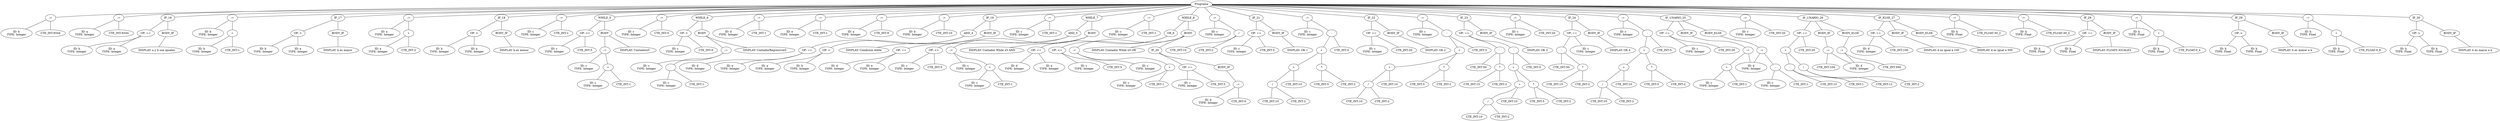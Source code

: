 graph G {nodo_programa [label="Programa"]
nodo_896431165 [label=":="]
nodo_programa -- nodo_896431165
nodo_527701092 [label="ID: b
TYPE: Integer"]
nodo_896431165 -- nodo_527701092
nodo_760019815 [label="CTE_INT:6544"]
nodo_896431165 -- nodo_760019815
nodo_1648900282 [label=":="]
nodo_programa -- nodo_1648900282
nodo_616654674 [label="ID: a
TYPE: Integer"]
nodo_1648900282 -- nodo_616654674
nodo_455704730 [label="CTE_INT:6544"]
nodo_1648900282 -- nodo_455704730
nodo_1375000411 [label="IF_16"]
nodo_programa -- nodo_1375000411
nodo_1569635033 [label="OP: =="]
nodo_1375000411 -- nodo_1569635033
nodo_183815330 [label="ID: b
TYPE: Integer"]
nodo_1569635033 -- nodo_183815330
nodo_2102234280 [label="ID: a
TYPE: Integer"]
nodo_1569635033 -- nodo_2102234280
nodo_1517357110 [label="BODY_IF"]
nodo_1375000411 -- nodo_1517357110
nodo_1912678867 [label="DISPLAY: a y b son iguales"]
nodo_1517357110 -- nodo_1912678867
nodo_1581017837 [label=":="]
nodo_programa -- nodo_1581017837
nodo_1334154574 [label="ID: b
TYPE: Integer"]
nodo_1581017837 -- nodo_1334154574
nodo_493294640 [label="+"]
nodo_1581017837 -- nodo_493294640
nodo_1716779518 [label="ID: b
TYPE: Integer"]
nodo_493294640 -- nodo_1716779518
nodo_1527090395 [label="CTE_INT:1"]
nodo_493294640 -- nodo_1527090395
nodo_944332048 [label="IF_17"]
nodo_programa -- nodo_944332048
nodo_1691324143 [label="OP: >"]
nodo_944332048 -- nodo_1691324143
nodo_324777465 [label="ID: b
TYPE: Integer"]
nodo_1691324143 -- nodo_324777465
nodo_1627970399 [label="ID: a
TYPE: Integer"]
nodo_1691324143 -- nodo_1627970399
nodo_749389875 [label="BODY_IF"]
nodo_944332048 -- nodo_749389875
nodo_873104319 [label="DISPLAY: b es mayor"]
nodo_749389875 -- nodo_873104319
nodo_2058357946 [label=":="]
nodo_programa -- nodo_2058357946
nodo_1564865168 [label="ID: a
TYPE: Integer"]
nodo_2058357946 -- nodo_1564865168
nodo_668222043 [label="+"]
nodo_2058357946 -- nodo_668222043
nodo_1201875557 [label="ID: a
TYPE: Integer"]
nodo_668222043 -- nodo_1201875557
nodo_1032596471 [label="CTE_INT:2"]
nodo_668222043 -- nodo_1032596471
nodo_1328521124 [label="IF_18"]
nodo_programa -- nodo_1328521124
nodo_348266922 [label="OP: <"]
nodo_1328521124 -- nodo_348266922
nodo_1221419862 [label="ID: b
TYPE: Integer"]
nodo_348266922 -- nodo_1221419862
nodo_2074875732 [label="ID: a
TYPE: Integer"]
nodo_348266922 -- nodo_2074875732
nodo_1463319163 [label="BODY_IF"]
nodo_1328521124 -- nodo_1463319163
nodo_1391644231 [label="DISPLAY: b es menor"]
nodo_1463319163 -- nodo_1391644231
nodo_1904656540 [label=":="]
nodo_programa -- nodo_1904656540
nodo_1787526991 [label="ID: c
TYPE: Integer"]
nodo_1904656540 -- nodo_1787526991
nodo_2129931207 [label="CTE_INT:1"]
nodo_1904656540 -- nodo_2129931207
nodo_984634024 [label="WHILE_5"]
nodo_programa -- nodo_984634024
nodo_1278582452 [label="OP: <="]
nodo_984634024 -- nodo_1278582452
nodo_322977510 [label="ID: c
TYPE: Integer"]
nodo_1278582452 -- nodo_322977510
nodo_727518004 [label="CTE_INT:5"]
nodo_1278582452 -- nodo_727518004
nodo_2034251498 [label="BODY"]
nodo_984634024 -- nodo_2034251498
nodo_434165576 [label=":="]
nodo_2034251498 -- nodo_434165576
nodo_189103516 [label="ID: c
TYPE: Integer"]
nodo_434165576 -- nodo_189103516
nodo_1216529259 [label="+"]
nodo_434165576 -- nodo_1216529259
nodo_814570487 [label="ID: c
TYPE: Integer"]
nodo_1216529259 -- nodo_814570487
nodo_793280569 [label="CTE_INT:1"]
nodo_1216529259 -- nodo_793280569
nodo_255963601 [label="DISPLAY: Contadorx5"]
nodo_2034251498 -- nodo_255963601
nodo_1367777993 [label=":="]
nodo_programa -- nodo_1367777993
nodo_185469421 [label="ID: c
TYPE: Integer"]
nodo_1367777993 -- nodo_185469421
nodo_1613498877 [label="CTE_INT:5"]
nodo_1367777993 -- nodo_1613498877
nodo_1650586384 [label="WHILE_6"]
nodo_programa -- nodo_1650586384
nodo_2100278577 [label="OP: >"]
nodo_1650586384 -- nodo_2100278577
nodo_2102147208 [label="ID: c
TYPE: Integer"]
nodo_2100278577 -- nodo_2102147208
nodo_274251074 [label="CTE_INT:0"]
nodo_2100278577 -- nodo_274251074
nodo_978091099 [label="BODY"]
nodo_1650586384 -- nodo_978091099
nodo_986365982 [label=":="]
nodo_978091099 -- nodo_986365982
nodo_643708855 [label="ID: c
TYPE: Integer"]
nodo_986365982 -- nodo_643708855
nodo_1941515411 [label="-"]
nodo_986365982 -- nodo_1941515411
nodo_709765147 [label="ID: c
TYPE: Integer"]
nodo_1941515411 -- nodo_709765147
nodo_1189664636 [label="CTE_INT:1"]
nodo_1941515411 -- nodo_1189664636
nodo_299676569 [label="DISPLAY: ContadorRegresivox5"]
nodo_978091099 -- nodo_299676569
nodo_733726853 [label=":="]
nodo_programa -- nodo_733726853
nodo_1894658841 [label="ID: d
TYPE: Integer"]
nodo_733726853 -- nodo_1894658841
nodo_1891457359 [label="CTE_INT:1"]
nodo_733726853 -- nodo_1891457359
nodo_76115130 [label=":="]
nodo_programa -- nodo_76115130
nodo_1904440142 [label="ID: e
TYPE: Integer"]
nodo_76115130 -- nodo_1904440142
nodo_1895096476 [label="CTE_INT:1"]
nodo_76115130 -- nodo_1895096476
nodo_1780066540 [label=":="]
nodo_programa -- nodo_1780066540
nodo_633009577 [label="ID: a
TYPE: Integer"]
nodo_1780066540 -- nodo_633009577
nodo_1330244435 [label="CTE_INT:9"]
nodo_1780066540 -- nodo_1330244435
nodo_418251302 [label=":="]
nodo_programa -- nodo_418251302
nodo_1058506527 [label="ID: b
TYPE: Integer"]
nodo_418251302 -- nodo_1058506527
nodo_1307716329 [label="CTE_INT:10"]
nodo_418251302 -- nodo_1307716329
nodo_1298223991 [label="IF_19"]
nodo_programa -- nodo_1298223991
nodo_628529103 [label="AND_4"]
nodo_1298223991 -- nodo_628529103
nodo_651875073 [label="OP: =="]
nodo_628529103 -- nodo_651875073
nodo_2049118289 [label="ID: d
TYPE: Integer"]
nodo_651875073 -- nodo_2049118289
nodo_1033768585 [label="ID: e
TYPE: Integer"]
nodo_651875073 -- nodo_1033768585
nodo_742862362 [label="OP: <"]
nodo_628529103 -- nodo_742862362
nodo_1559605832 [label="ID: a
TYPE: Integer"]
nodo_742862362 -- nodo_1559605832
nodo_1043763231 [label="ID: b
TYPE: Integer"]
nodo_742862362 -- nodo_1043763231
nodo_1930504982 [label="BODY_IF"]
nodo_1298223991 -- nodo_1930504982
nodo_1714678928 [label="DISPLAY: Condicion doble"]
nodo_1930504982 -- nodo_1714678928
nodo_388330988 [label=":="]
nodo_programa -- nodo_388330988
nodo_496609663 [label="ID: c
TYPE: Integer"]
nodo_388330988 -- nodo_496609663
nodo_1730836545 [label="CTE_INT:1"]
nodo_388330988 -- nodo_1730836545
nodo_511991640 [label="WHILE_7"]
nodo_programa -- nodo_511991640
nodo_573752177 [label="AND_5"]
nodo_511991640 -- nodo_573752177
nodo_1915765785 [label="OP: =="]
nodo_573752177 -- nodo_1915765785
nodo_1181532782 [label="ID: d
TYPE: Integer"]
nodo_1915765785 -- nodo_1181532782
nodo_2049846116 [label="ID: e
TYPE: Integer"]
nodo_1915765785 -- nodo_2049846116
nodo_1320371739 [label="OP: <="]
nodo_573752177 -- nodo_1320371739
nodo_1054065496 [label="ID: c
TYPE: Integer"]
nodo_1320371739 -- nodo_1054065496
nodo_512498014 [label="CTE_INT:5"]
nodo_1320371739 -- nodo_512498014
nodo_368211168 [label="BODY"]
nodo_511991640 -- nodo_368211168
nodo_1092975579 [label=":="]
nodo_368211168 -- nodo_1092975579
nodo_1640802724 [label="ID: c
TYPE: Integer"]
nodo_1092975579 -- nodo_1640802724
nodo_527702570 [label="+"]
nodo_1092975579 -- nodo_527702570
nodo_422000720 [label="ID: c
TYPE: Integer"]
nodo_527702570 -- nodo_422000720
nodo_1932944140 [label="CTE_INT:1"]
nodo_527702570 -- nodo_1932944140
nodo_1999861063 [label="DISPLAY: Contador While x5 AND"]
nodo_368211168 -- nodo_1999861063
nodo_1210684609 [label=":="]
nodo_programa -- nodo_1210684609
nodo_1760350252 [label="ID: c
TYPE: Integer"]
nodo_1210684609 -- nodo_1760350252
nodo_679665726 [label="CTE_INT:1"]
nodo_1210684609 -- nodo_679665726
nodo_1157046564 [label="WHILE_8"]
nodo_programa -- nodo_1157046564
nodo_1090271975 [label="OR_6"]
nodo_1157046564 -- nodo_1090271975
nodo_1310719844 [label="OP: =="]
nodo_1090271975 -- nodo_1310719844
nodo_1898145161 [label="ID: d
TYPE: Integer"]
nodo_1310719844 -- nodo_1898145161
nodo_203457672 [label="ID: e
TYPE: Integer"]
nodo_1310719844 -- nodo_203457672
nodo_757771497 [label="OP: <="]
nodo_1090271975 -- nodo_757771497
nodo_478122743 [label="ID: c
TYPE: Integer"]
nodo_757771497 -- nodo_478122743
nodo_1989845980 [label="CTE_INT:5"]
nodo_757771497 -- nodo_1989845980
nodo_2123787587 [label="BODY"]
nodo_1157046564 -- nodo_2123787587
nodo_111397788 [label=":="]
nodo_2123787587 -- nodo_111397788
nodo_1714096533 [label="ID: c
TYPE: Integer"]
nodo_111397788 -- nodo_1714096533
nodo_1158464207 [label="+"]
nodo_111397788 -- nodo_1158464207
nodo_138236760 [label="ID: c
TYPE: Integer"]
nodo_1158464207 -- nodo_138236760
nodo_282756840 [label="CTE_INT:1"]
nodo_1158464207 -- nodo_282756840
nodo_780354247 [label="DISPLAY: Contador While x5 OR"]
nodo_2123787587 -- nodo_780354247
nodo_221964130 [label="IF_20"]
nodo_2123787587 -- nodo_221964130
nodo_727114959 [label="OP: =="]
nodo_221964130 -- nodo_727114959
nodo_536288792 [label="ID: c
TYPE: Integer"]
nodo_727114959 -- nodo_536288792
nodo_1168964467 [label="CTE_INT:5"]
nodo_727114959 -- nodo_1168964467
nodo_1414676090 [label="BODY_IF"]
nodo_221964130 -- nodo_1414676090
nodo_1212078243 [label=":="]
nodo_1414676090 -- nodo_1212078243
nodo_1864239202 [label="ID: d
TYPE: Integer"]
nodo_1212078243 -- nodo_1864239202
nodo_1305153937 [label="CTE_INT:0"]
nodo_1212078243 -- nodo_1305153937
nodo_145704892 [label=":="]
nodo_programa -- nodo_145704892
nodo_921337290 [label="ID: c
TYPE: Integer"]
nodo_145704892 -- nodo_921337290
nodo_690499181 [label="/"]
nodo_145704892 -- nodo_690499181
nodo_1023079744 [label="CTE_INT:10"]
nodo_690499181 -- nodo_1023079744
nodo_1310382020 [label="CTE_INT:2"]
nodo_690499181 -- nodo_1310382020
nodo_737929184 [label="IF_21"]
nodo_programa -- nodo_737929184
nodo_687035000 [label="OP: =="]
nodo_737929184 -- nodo_687035000
nodo_810484821 [label="ID: c
TYPE: Integer"]
nodo_687035000 -- nodo_810484821
nodo_1149182299 [label="CTE_INT:5"]
nodo_687035000 -- nodo_1149182299
nodo_1078874943 [label="BODY_IF"]
nodo_737929184 -- nodo_1078874943
nodo_1922873820 [label="DISPLAY: OK 1"]
nodo_1078874943 -- nodo_1922873820
nodo_985233014 [label=":="]
nodo_programa -- nodo_985233014
nodo_133299587 [label="ID: c
TYPE: Integer"]
nodo_985233014 -- nodo_133299587
nodo_898925033 [label="-"]
nodo_985233014 -- nodo_898925033
nodo_575773918 [label="+"]
nodo_898925033 -- nodo_575773918
nodo_1403671588 [label="+"]
nodo_575773918 -- nodo_1403671588
nodo_1530902071 [label="/"]
nodo_1403671588 -- nodo_1530902071
nodo_1253437296 [label="CTE_INT:10"]
nodo_1530902071 -- nodo_1253437296
nodo_1689009556 [label="CTE_INT:2"]
nodo_1530902071 -- nodo_1689009556
nodo_1697013329 [label="CTE_INT:10"]
nodo_1403671588 -- nodo_1697013329
nodo_1125044940 [label="*"]
nodo_575773918 -- nodo_1125044940
nodo_639986610 [label="CTE_INT:5"]
nodo_1125044940 -- nodo_639986610
nodo_601928319 [label="CTE_INT:2"]
nodo_1125044940 -- nodo_601928319
nodo_1952687236 [label="CTE_INT:5"]
nodo_898925033 -- nodo_1952687236
nodo_1095667830 [label="IF_22"]
nodo_programa -- nodo_1095667830
nodo_1793993636 [label="OP: =="]
nodo_1095667830 -- nodo_1793993636
nodo_54588921 [label="ID: c
TYPE: Integer"]
nodo_1793993636 -- nodo_54588921
nodo_918034631 [label="CTE_INT:20"]
nodo_1793993636 -- nodo_918034631
nodo_584013485 [label="BODY_IF"]
nodo_1095667830 -- nodo_584013485
nodo_971504219 [label="DISPLAY: OK 2"]
nodo_584013485 -- nodo_971504219
nodo_1024208803 [label=":="]
nodo_programa -- nodo_1024208803
nodo_1266972389 [label="ID: c
TYPE: Integer"]
nodo_1024208803 -- nodo_1266972389
nodo_321268486 [label="-"]
nodo_1024208803 -- nodo_321268486
nodo_353713691 [label="+"]
nodo_321268486 -- nodo_353713691
nodo_1228438061 [label="+"]
nodo_353713691 -- nodo_1228438061
nodo_568532657 [label="/"]
nodo_1228438061 -- nodo_568532657
nodo_62877584 [label="CTE_INT:10"]
nodo_568532657 -- nodo_62877584
nodo_1072069658 [label="CTE_INT:2"]
nodo_568532657 -- nodo_1072069658
nodo_897941721 [label="CTE_INT:10"]
nodo_1228438061 -- nodo_897941721
nodo_204084814 [label="*"]
nodo_353713691 -- nodo_204084814
nodo_1955675060 [label="CTE_INT:5"]
nodo_204084814 -- nodo_1955675060
nodo_2023464848 [label="CTE_INT:2"]
nodo_204084814 -- nodo_2023464848
nodo_1635867410 [label="CTE_INT:5"]
nodo_321268486 -- nodo_1635867410
nodo_1027979530 [label="IF_23"]
nodo_programa -- nodo_1027979530
nodo_1681328412 [label="OP: =="]
nodo_1027979530 -- nodo_1681328412
nodo_260409155 [label="-"]
nodo_1681328412 -- nodo_260409155
nodo_530113104 [label="CTE_INT:50"]
nodo_260409155 -- nodo_530113104
nodo_2084821055 [label="*"]
nodo_260409155 -- nodo_2084821055
nodo_543179074 [label="CTE_INT:15"]
nodo_2084821055 -- nodo_543179074
nodo_66872722 [label="CTE_INT:2"]
nodo_2084821055 -- nodo_66872722
nodo_1529777631 [label="-"]
nodo_1681328412 -- nodo_1529777631
nodo_969811109 [label="+"]
nodo_1529777631 -- nodo_969811109
nodo_461772943 [label="+"]
nodo_969811109 -- nodo_461772943
nodo_2075541144 [label="/"]
nodo_461772943 -- nodo_2075541144
nodo_1423512644 [label="CTE_INT:10"]
nodo_2075541144 -- nodo_1423512644
nodo_477817206 [label="CTE_INT:2"]
nodo_2075541144 -- nodo_477817206
nodo_924047382 [label="CTE_INT:10"]
nodo_461772943 -- nodo_924047382
nodo_2098950802 [label="*"]
nodo_969811109 -- nodo_2098950802
nodo_1635525185 [label="CTE_INT:5"]
nodo_2098950802 -- nodo_1635525185
nodo_705058369 [label="CTE_INT:2"]
nodo_2098950802 -- nodo_705058369
nodo_66910335 [label="CTE_INT:5"]
nodo_1529777631 -- nodo_66910335
nodo_626361712 [label="BODY_IF"]
nodo_1027979530 -- nodo_626361712
nodo_624678321 [label="DISPLAY: OK 3"]
nodo_626361712 -- nodo_624678321
nodo_1024928521 [label=":="]
nodo_programa -- nodo_1024928521
nodo_1498158036 [label="ID: c
TYPE: Integer"]
nodo_1024928521 -- nodo_1498158036
nodo_1346069384 [label="CTE_INT:20"]
nodo_1024928521 -- nodo_1346069384
nodo_735486563 [label="IF_24"]
nodo_programa -- nodo_735486563
nodo_385286135 [label="OP: =="]
nodo_735486563 -- nodo_385286135
nodo_492497282 [label="-"]
nodo_385286135 -- nodo_492497282
nodo_50435568 [label="CTE_INT:50"]
nodo_492497282 -- nodo_50435568
nodo_1074057456 [label="*"]
nodo_492497282 -- nodo_1074057456
nodo_1630307904 [label="CTE_INT:15"]
nodo_1074057456 -- nodo_1630307904
nodo_737178910 [label="CTE_INT:2"]
nodo_1074057456 -- nodo_737178910
nodo_617728901 [label="ID: c
TYPE: Integer"]
nodo_385286135 -- nodo_617728901
nodo_1119095999 [label="BODY_IF"]
nodo_735486563 -- nodo_1119095999
nodo_1194302511 [label="DISPLAY: OK 4"]
nodo_1119095999 -- nodo_1194302511
nodo_1876908369 [label=":="]
nodo_programa -- nodo_1876908369
nodo_1165507276 [label="ID: c
TYPE: Integer"]
nodo_1876908369 -- nodo_1165507276
nodo_659232552 [label="-"]
nodo_1876908369 -- nodo_659232552
nodo_473835786 [label="+"]
nodo_659232552 -- nodo_473835786
nodo_163507725 [label="+"]
nodo_473835786 -- nodo_163507725
nodo_227806124 [label="/"]
nodo_163507725 -- nodo_227806124
nodo_1922674529 [label="CTE_INT:10"]
nodo_227806124 -- nodo_1922674529
nodo_520273473 [label="CTE_INT:2"]
nodo_227806124 -- nodo_520273473
nodo_1639118122 [label="CTE_INT:10"]
nodo_163507725 -- nodo_1639118122
nodo_1289116635 [label="*"]
nodo_473835786 -- nodo_1289116635
nodo_1930102663 [label="CTE_INT:5"]
nodo_1289116635 -- nodo_1930102663
nodo_2045861649 [label="CTE_INT:2"]
nodo_1289116635 -- nodo_2045861649
nodo_253558432 [label="CTE_INT:5"]
nodo_659232552 -- nodo_253558432
nodo_1902801947 [label="IF_UNARIO_25"]
nodo_programa -- nodo_1902801947
nodo_697087766 [label="OP: =="]
nodo_1902801947 -- nodo_697087766
nodo_1099806073 [label="ID: c
TYPE: Integer"]
nodo_697087766 -- nodo_1099806073
nodo_1667619839 [label="CTE_INT:20"]
nodo_697087766 -- nodo_1667619839
nodo_175027999 [label="BODY_IF"]
nodo_1902801947 -- nodo_175027999
nodo_1184269635 [label=":="]
nodo_175027999 -- nodo_1184269635
nodo_1788659349 [label="ID: d
TYPE: Integer"]
nodo_1184269635 -- nodo_1788659349
nodo_661340698 [label="+"]
nodo_1184269635 -- nodo_661340698
nodo_1489162151 [label="ID: c
TYPE: Integer"]
nodo_661340698 -- nodo_1489162151
nodo_705492321 [label="CTE_INT:1"]
nodo_661340698 -- nodo_705492321
nodo_648554203 [label="BODY_ELSE"]
nodo_1902801947 -- nodo_648554203
nodo_1529797510 [label=":="]
nodo_648554203 -- nodo_1529797510
nodo_1788659349 [label="ID: d
TYPE: Integer"]
nodo_1529797510 -- nodo_1788659349
nodo_358586547 [label="-"]
nodo_1529797510 -- nodo_358586547
nodo_1479921796 [label="ID: c
TYPE: Integer"]
nodo_358586547 -- nodo_1479921796
nodo_1061993383 [label="CTE_INT:1"]
nodo_358586547 -- nodo_1061993383
nodo_311670051 [label=":="]
nodo_programa -- nodo_311670051
nodo_2069904834 [label="ID: c
TYPE: Integer"]
nodo_311670051 -- nodo_2069904834
nodo_220685274 [label="CTE_INT:20"]
nodo_311670051 -- nodo_220685274
nodo_1466724442 [label="IF_UNARIO_26"]
nodo_programa -- nodo_1466724442
nodo_573392349 [label="OP: =="]
nodo_1466724442 -- nodo_573392349
nodo_337824753 [label="+"]
nodo_573392349 -- nodo_337824753
nodo_544769935 [label="-"]
nodo_337824753 -- nodo_544769935
nodo_937367180 [label="CTE_INT:15"]
nodo_544769935 -- nodo_937367180
nodo_2140450311 [label="CTE_INT:1"]
nodo_544769935 -- nodo_2140450311
nodo_2112589639 [label="/"]
nodo_337824753 -- nodo_2112589639
nodo_432745354 [label="CTE_INT:12"]
nodo_2112589639 -- nodo_432745354
nodo_1458513225 [label="CTE_INT:2"]
nodo_2112589639 -- nodo_1458513225
nodo_206654725 [label="CTE_INT:20"]
nodo_573392349 -- nodo_206654725
nodo_761363071 [label="BODY_IF"]
nodo_1466724442 -- nodo_761363071
nodo_1832293154 [label=":="]
nodo_761363071 -- nodo_1832293154
nodo_1113335456 [label="ID: d
TYPE: Integer"]
nodo_1832293154 -- nodo_1113335456
nodo_1147368075 [label="CTE_INT:100"]
nodo_1832293154 -- nodo_1147368075
nodo_1660373754 [label="BODY_ELSE"]
nodo_1466724442 -- nodo_1660373754
nodo_989948421 [label=":="]
nodo_1660373754 -- nodo_989948421
nodo_1113335456 [label="ID: d
TYPE: Integer"]
nodo_989948421 -- nodo_1113335456
nodo_415965923 [label="CTE_INT:500"]
nodo_989948421 -- nodo_415965923
nodo_1197730907 [label="IF_ELSE_27"]
nodo_programa -- nodo_1197730907
nodo_796581491 [label="OP: =="]
nodo_1197730907 -- nodo_796581491
nodo_1852259653 [label="ID: d
TYPE: Integer"]
nodo_796581491 -- nodo_1852259653
nodo_918427110 [label="CTE_INT:100"]
nodo_796581491 -- nodo_918427110
nodo_1997670544 [label="BODY_IF"]
nodo_1197730907 -- nodo_1997670544
nodo_241359175 [label="DISPLAY: d es igual a 100"]
nodo_1997670544 -- nodo_241359175
nodo_1496858843 [label="BODY_ELSE"]
nodo_1197730907 -- nodo_1496858843
nodo_535785279 [label="DISPLAY: d es igual a 500"]
nodo_1496858843 -- nodo_535785279
nodo_2027860698 [label=":="]
nodo_programa -- nodo_2027860698
nodo_1617884263 [label="ID: h
TYPE: Float"]
nodo_2027860698 -- nodo_1617884263
nodo_2068536873 [label="CTE_FLOAT:30_2"]
nodo_2027860698 -- nodo_2068536873
nodo_532238568 [label=":="]
nodo_programa -- nodo_532238568
nodo_310147495 [label="ID: k
TYPE: Float"]
nodo_532238568 -- nodo_310147495
nodo_94792259 [label="CTE_FLOAT:30_2"]
nodo_532238568 -- nodo_94792259
nodo_608032456 [label="IF_28"]
nodo_programa -- nodo_608032456
nodo_1446507 [label="OP: =="]
nodo_608032456 -- nodo_1446507
nodo_911512664 [label="ID: h
TYPE: Float"]
nodo_1446507 -- nodo_911512664
nodo_2090180556 [label="ID: k
TYPE: Float"]
nodo_1446507 -- nodo_2090180556
nodo_987785149 [label="BODY_IF"]
nodo_608032456 -- nodo_987785149
nodo_181776320 [label="DISPLAY: FLOATS IGUALES"]
nodo_987785149 -- nodo_181776320
nodo_405871766 [label=":="]
nodo_programa -- nodo_405871766
nodo_1208654755 [label="ID: k
TYPE: Float"]
nodo_405871766 -- nodo_1208654755
nodo_1911476368 [label="+"]
nodo_405871766 -- nodo_1911476368
nodo_1449315010 [label="ID: k
TYPE: Float"]
nodo_1911476368 -- nodo_1449315010
nodo_1185392948 [label="CTE_FLOAT:0_4"]
nodo_1911476368 -- nodo_1185392948
nodo_1525474752 [label="IF_29"]
nodo_programa -- nodo_1525474752
nodo_502604261 [label="OP: <"]
nodo_1525474752 -- nodo_502604261
nodo_1726006630 [label="ID: h
TYPE: Float"]
nodo_502604261 -- nodo_1726006630
nodo_1528823455 [label="ID: k
TYPE: Float"]
nodo_502604261 -- nodo_1528823455
nodo_141523613 [label="BODY_IF"]
nodo_1525474752 -- nodo_141523613
nodo_1008830588 [label="DISPLAY: h es menor a k"]
nodo_141523613 -- nodo_1008830588
nodo_1544200555 [label=":="]
nodo_programa -- nodo_1544200555
nodo_2026194803 [label="ID: h
TYPE: Float"]
nodo_1544200555 -- nodo_2026194803
nodo_185426276 [label="+"]
nodo_1544200555 -- nodo_185426276
nodo_1004497425 [label="ID: h
TYPE: Float"]
nodo_185426276 -- nodo_1004497425
nodo_852985336 [label="CTE_FLOAT:0_8"]
nodo_185426276 -- nodo_852985336
nodo_1618719246 [label="IF_30"]
nodo_programa -- nodo_1618719246
nodo_1087542484 [label="OP: >"]
nodo_1618719246 -- nodo_1087542484
nodo_1310994803 [label="ID: h
TYPE: Float"]
nodo_1087542484 -- nodo_1310994803
nodo_1945239931 [label="ID: k
TYPE: Float"]
nodo_1087542484 -- nodo_1945239931
nodo_482968296 [label="BODY_IF"]
nodo_1618719246 -- nodo_482968296
nodo_1223283089 [label="DISPLAY: h es mayor a k"]
nodo_482968296 -- nodo_1223283089
}
